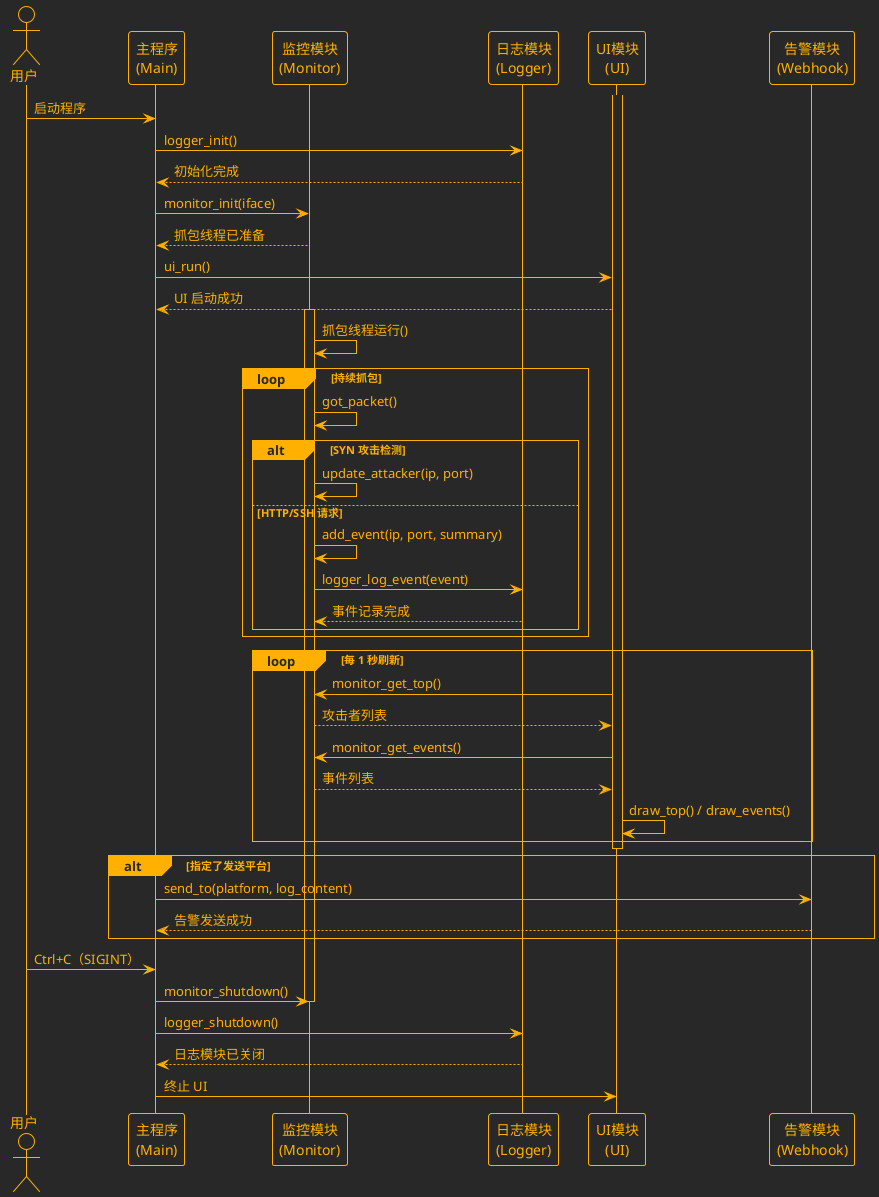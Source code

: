 @startuml
!theme crt-amber

' 参与者定义
actor 用户
participant "主程序\n(Main)" as main
participant "监控模块\n(Monitor)" as monitor
participant "日志模块\n(Logger)" as logger
participant "UI模块\n(UI)" as ui
participant "告警模块\n(Webhook)" as webhook

' 初始化阶段
用户 -> main: 启动程序
main -> logger: logger_init()
logger --> main: 初始化完成
main -> monitor: monitor_init(iface)
monitor --> main: 抓包线程已准备
main -> ui: ui_run()
ui --> main: UI 启动成功

' 抓包与事件处理（激活 monitor）
activate monitor
monitor -> monitor: 抓包线程运行()
loop 持续抓包
  monitor -> monitor: got_packet()
  alt SYN 攻击检测
    monitor -> monitor: update_attacker(ip, port)
  else HTTP/SSH 请求
    monitor -> monitor: add_event(ip, port, summary)
    monitor -> logger: logger_log_event(event)
    logger --> monitor: 事件记录完成
  end
end
' 注意：这里 monitor 保持激活状态直到 shutdown

' UI 更新（单独激活 ui）
activate ui
loop 每 1 秒刷新
  ui -> monitor: monitor_get_top()
  monitor --> ui: 攻击者列表
  ui -> monitor: monitor_get_events()
  monitor --> ui: 事件列表
  ui -> ui: draw_top() / draw_events()
end
deactivate ui

' 告警发送（可选路径）
alt 指定了发送平台
  main -> webhook: send_to(platform, log_content)
  webhook --> main: 告警发送成功
end

' 关闭阶段（顺序关闭组件）
用户 -> main: Ctrl+C（SIGINT）
main -> monitor: monitor_shutdown()
deactivate monitor
main -> logger: logger_shutdown()
logger --> main: 日志模块已关闭
main -> ui: 终止 UI
@enduml